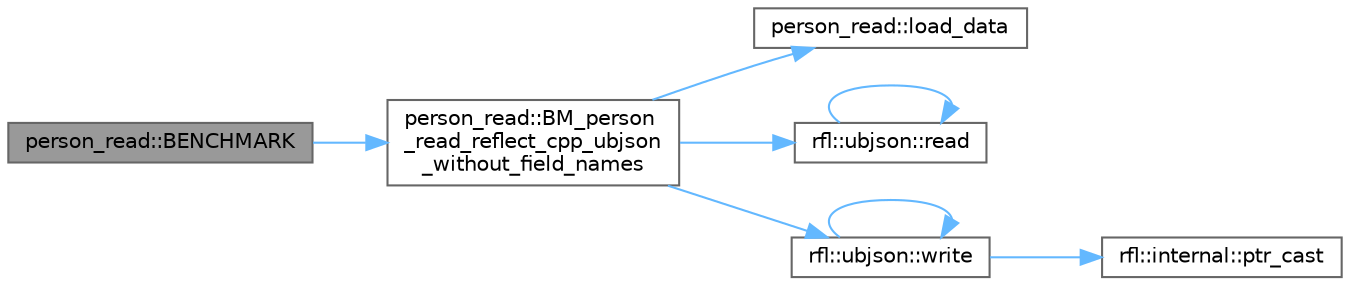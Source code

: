 digraph "person_read::BENCHMARK"
{
 // LATEX_PDF_SIZE
  bgcolor="transparent";
  edge [fontname=Helvetica,fontsize=10,labelfontname=Helvetica,labelfontsize=10];
  node [fontname=Helvetica,fontsize=10,shape=box,height=0.2,width=0.4];
  rankdir="LR";
  Node1 [id="Node000001",label="person_read::BENCHMARK",height=0.2,width=0.4,color="gray40", fillcolor="grey60", style="filled", fontcolor="black",tooltip=" "];
  Node1 -> Node2 [id="edge8_Node000001_Node000002",color="steelblue1",style="solid",tooltip=" "];
  Node2 [id="Node000002",label="person_read::BM_person\l_read_reflect_cpp_ubjson\l_without_field_names",height=0.2,width=0.4,color="grey40", fillcolor="white", style="filled",URL="$namespaceperson__read.html#a5ee6db750d92a61188ff19a7d2c261c9",tooltip=" "];
  Node2 -> Node3 [id="edge9_Node000002_Node000003",color="steelblue1",style="solid",tooltip=" "];
  Node3 [id="Node000003",label="person_read::load_data",height=0.2,width=0.4,color="grey40", fillcolor="white", style="filled",URL="$namespaceperson__read.html#aee7e7905c4a047efd1cd9e8abbc981f7",tooltip=" "];
  Node2 -> Node4 [id="edge10_Node000002_Node000004",color="steelblue1",style="solid",tooltip=" "];
  Node4 [id="Node000004",label="rfl::ubjson::read",height=0.2,width=0.4,color="grey40", fillcolor="white", style="filled",URL="$namespacerfl_1_1ubjson.html#a7237f51363a66109ced397899bcb2870",tooltip="Parses an object from UBJSON using reflection."];
  Node4 -> Node4 [id="edge11_Node000004_Node000004",color="steelblue1",style="solid",tooltip=" "];
  Node2 -> Node5 [id="edge12_Node000002_Node000005",color="steelblue1",style="solid",tooltip=" "];
  Node5 [id="Node000005",label="rfl::ubjson::write",height=0.2,width=0.4,color="grey40", fillcolor="white", style="filled",URL="$namespacerfl_1_1ubjson.html#ae5eff9fbb6a419029978ea624558b02c",tooltip="Returns UBJSON bytes."];
  Node5 -> Node6 [id="edge13_Node000005_Node000006",color="steelblue1",style="solid",tooltip=" "];
  Node6 [id="Node000006",label="rfl::internal::ptr_cast",height=0.2,width=0.4,color="grey40", fillcolor="white", style="filled",URL="$namespacerfl_1_1internal.html#a0e3f14355090a86bc6064dff6368347b",tooltip=" "];
  Node5 -> Node5 [id="edge14_Node000005_Node000005",color="steelblue1",style="solid",tooltip=" "];
}
